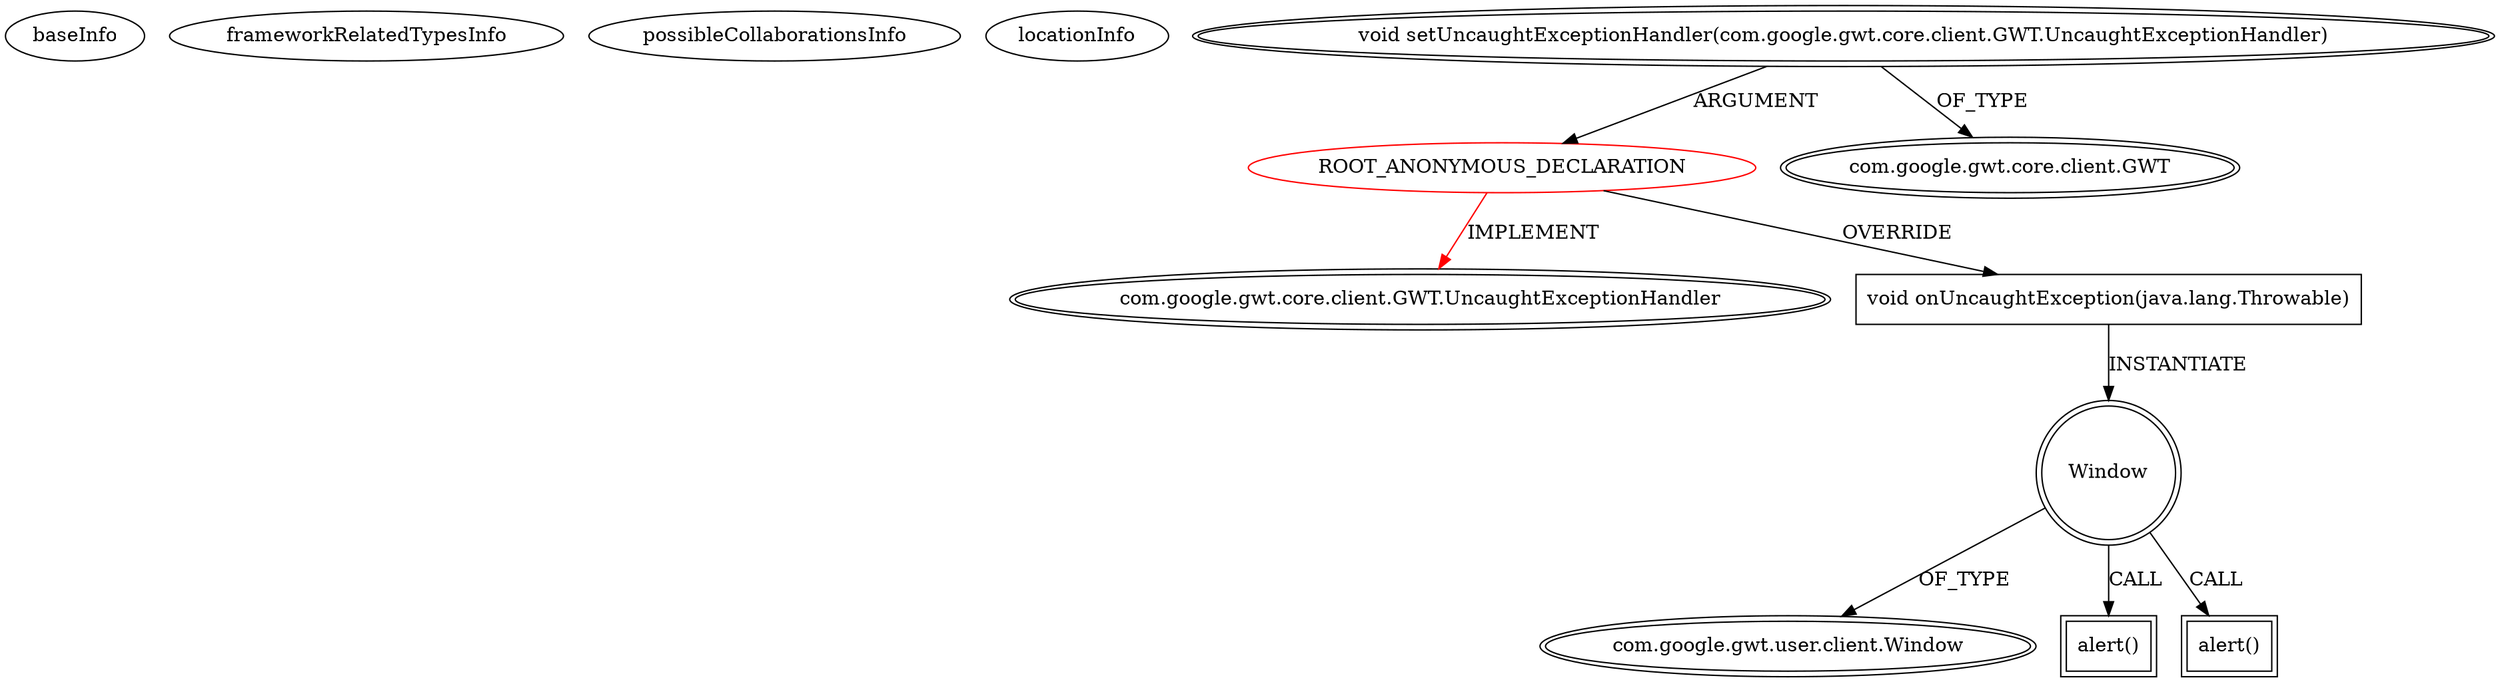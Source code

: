 digraph {
baseInfo[graphId=4357,category="extension_graph",isAnonymous=true,possibleRelation=false]
frameworkRelatedTypesInfo[0="com.google.gwt.core.client.GWT.UncaughtExceptionHandler"]
possibleCollaborationsInfo[]
locationInfo[projectName="rjdkolb-jozijug_phonegapdemo",filePath="/rjdkolb-jozijug_phonegapdemo/jozijug_phonegapdemo-master/src/main/java/org/openrap/jozijug/mgwtphonegap/client/PhoneGapUIEntryPoint.java",contextSignature="void onModuleLoad()",graphId="4357"]
0[label="ROOT_ANONYMOUS_DECLARATION",vertexType="ROOT_ANONYMOUS_DECLARATION",isFrameworkType=false,color=red]
1[label="com.google.gwt.core.client.GWT.UncaughtExceptionHandler",vertexType="FRAMEWORK_INTERFACE_TYPE",isFrameworkType=true,peripheries=2]
2[label="void setUncaughtExceptionHandler(com.google.gwt.core.client.GWT.UncaughtExceptionHandler)",vertexType="OUTSIDE_CALL",isFrameworkType=true,peripheries=2]
3[label="com.google.gwt.core.client.GWT",vertexType="FRAMEWORK_CLASS_TYPE",isFrameworkType=true,peripheries=2]
4[label="void onUncaughtException(java.lang.Throwable)",vertexType="OVERRIDING_METHOD_DECLARATION",isFrameworkType=false,shape=box]
5[label="Window",vertexType="VARIABLE_EXPRESION",isFrameworkType=true,peripheries=2,shape=circle]
7[label="com.google.gwt.user.client.Window",vertexType="FRAMEWORK_CLASS_TYPE",isFrameworkType=true,peripheries=2]
6[label="alert()",vertexType="INSIDE_CALL",isFrameworkType=true,peripheries=2,shape=box]
9[label="alert()",vertexType="INSIDE_CALL",isFrameworkType=true,peripheries=2,shape=box]
0->1[label="IMPLEMENT",color=red]
2->0[label="ARGUMENT"]
2->3[label="OF_TYPE"]
0->4[label="OVERRIDE"]
4->5[label="INSTANTIATE"]
5->7[label="OF_TYPE"]
5->6[label="CALL"]
5->9[label="CALL"]
}
